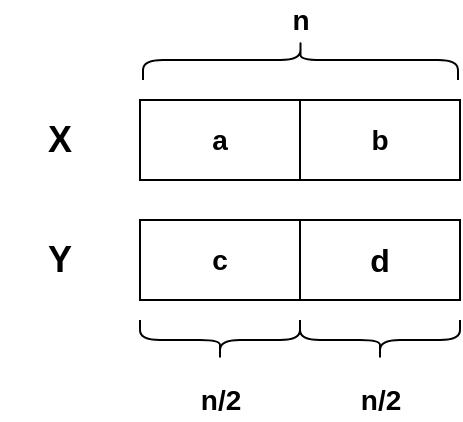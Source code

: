 <mxfile version="17.4.5" type="device"><diagram id="8JbzLyN2F76RzqnVB34x" name="Page-1"><mxGraphModel dx="1278" dy="547" grid="1" gridSize="10" guides="1" tooltips="1" connect="1" arrows="1" fold="1" page="1" pageScale="1" pageWidth="827" pageHeight="1169" math="0" shadow="0"><root><mxCell id="0"/><mxCell id="1" parent="0"/><mxCell id="j7Cyrqxj880X3UPBHTk2-1" value="&lt;b&gt;&lt;font style=&quot;font-size: 14px&quot;&gt;a&lt;/font&gt;&lt;/b&gt;" style="rounded=0;whiteSpace=wrap;html=1;" vertex="1" parent="1"><mxGeometry x="360" y="240" width="80" height="40" as="geometry"/></mxCell><mxCell id="j7Cyrqxj880X3UPBHTk2-2" value="&lt;b&gt;&lt;font style=&quot;font-size: 14px&quot;&gt;b&lt;/font&gt;&lt;/b&gt;" style="rounded=0;whiteSpace=wrap;html=1;" vertex="1" parent="1"><mxGeometry x="440" y="240" width="80" height="40" as="geometry"/></mxCell><mxCell id="j7Cyrqxj880X3UPBHTk2-3" value="&lt;b&gt;&lt;font style=&quot;font-size: 14px&quot;&gt;c&lt;/font&gt;&lt;/b&gt;" style="rounded=0;whiteSpace=wrap;html=1;" vertex="1" parent="1"><mxGeometry x="360" y="300" width="80" height="40" as="geometry"/></mxCell><mxCell id="j7Cyrqxj880X3UPBHTk2-4" value="&lt;font size=&quot;3&quot;&gt;&lt;b&gt;d&lt;/b&gt;&lt;/font&gt;" style="rounded=0;whiteSpace=wrap;html=1;" vertex="1" parent="1"><mxGeometry x="440" y="300" width="80" height="40" as="geometry"/></mxCell><mxCell id="j7Cyrqxj880X3UPBHTk2-5" value="" style="shape=curlyBracket;whiteSpace=wrap;html=1;rounded=1;flipH=1;rotation=-90;" vertex="1" parent="1"><mxGeometry x="430.25" y="141.25" width="20" height="157.5" as="geometry"/></mxCell><mxCell id="j7Cyrqxj880X3UPBHTk2-6" value="" style="shape=curlyBracket;whiteSpace=wrap;html=1;rounded=1;flipH=1;rotation=90;" vertex="1" parent="1"><mxGeometry x="390" y="320" width="20" height="80" as="geometry"/></mxCell><mxCell id="j7Cyrqxj880X3UPBHTk2-7" value="" style="shape=curlyBracket;whiteSpace=wrap;html=1;rounded=1;flipH=1;rotation=90;" vertex="1" parent="1"><mxGeometry x="470" y="320" width="20" height="80" as="geometry"/></mxCell><mxCell id="j7Cyrqxj880X3UPBHTk2-8" value="&lt;b&gt;&lt;font style=&quot;font-size: 18px&quot;&gt;X&lt;/font&gt;&lt;/b&gt;" style="text;html=1;strokeColor=none;fillColor=none;align=center;verticalAlign=middle;whiteSpace=wrap;rounded=0;" vertex="1" parent="1"><mxGeometry x="290" y="245" width="60" height="30" as="geometry"/></mxCell><mxCell id="j7Cyrqxj880X3UPBHTk2-10" value="&lt;b&gt;&lt;font style=&quot;font-size: 18px&quot;&gt;Y&lt;/font&gt;&lt;/b&gt;" style="text;html=1;strokeColor=none;fillColor=none;align=center;verticalAlign=middle;whiteSpace=wrap;rounded=0;" vertex="1" parent="1"><mxGeometry x="290" y="305" width="60" height="30" as="geometry"/></mxCell><mxCell id="j7Cyrqxj880X3UPBHTk2-11" value="&lt;b&gt;n&lt;/b&gt;" style="text;html=1;align=center;verticalAlign=middle;resizable=0;points=[];autosize=1;strokeColor=none;fillColor=none;fontSize=14;" vertex="1" parent="1"><mxGeometry x="430" y="190" width="20" height="20" as="geometry"/></mxCell><mxCell id="j7Cyrqxj880X3UPBHTk2-12" value="&lt;b&gt;n/2&lt;/b&gt;" style="text;html=1;align=center;verticalAlign=middle;resizable=0;points=[];autosize=1;strokeColor=none;fillColor=none;fontSize=14;" vertex="1" parent="1"><mxGeometry x="380" y="380" width="40" height="20" as="geometry"/></mxCell><mxCell id="j7Cyrqxj880X3UPBHTk2-14" value="&lt;b&gt;n/2&lt;/b&gt;" style="text;html=1;align=center;verticalAlign=middle;resizable=0;points=[];autosize=1;strokeColor=none;fillColor=none;fontSize=14;" vertex="1" parent="1"><mxGeometry x="460" y="380" width="40" height="20" as="geometry"/></mxCell></root></mxGraphModel></diagram></mxfile>